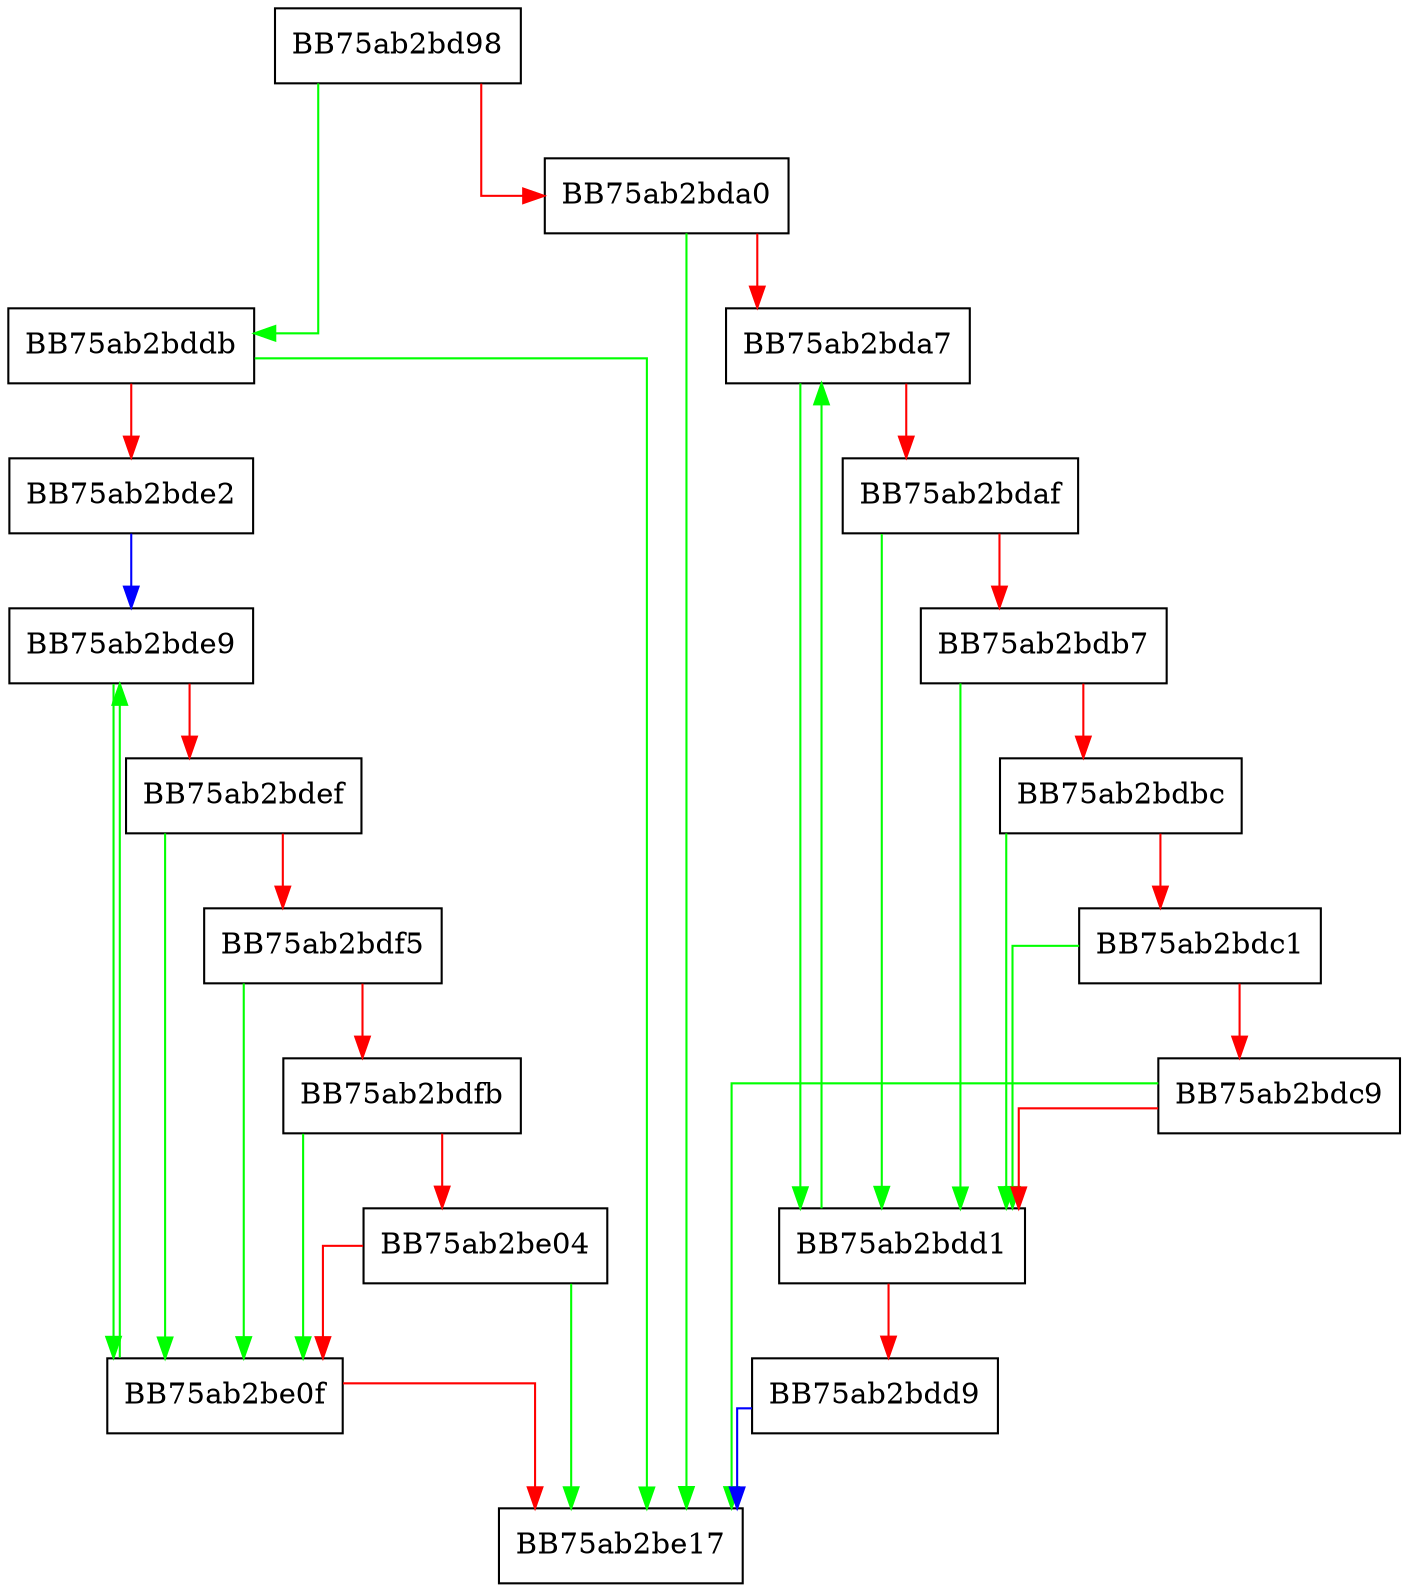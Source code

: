 digraph x86_skip_prefixes {
  node [shape="box"];
  graph [splines=ortho];
  BB75ab2bd98 -> BB75ab2bddb [color="green"];
  BB75ab2bd98 -> BB75ab2bda0 [color="red"];
  BB75ab2bda0 -> BB75ab2be17 [color="green"];
  BB75ab2bda0 -> BB75ab2bda7 [color="red"];
  BB75ab2bda7 -> BB75ab2bdd1 [color="green"];
  BB75ab2bda7 -> BB75ab2bdaf [color="red"];
  BB75ab2bdaf -> BB75ab2bdd1 [color="green"];
  BB75ab2bdaf -> BB75ab2bdb7 [color="red"];
  BB75ab2bdb7 -> BB75ab2bdd1 [color="green"];
  BB75ab2bdb7 -> BB75ab2bdbc [color="red"];
  BB75ab2bdbc -> BB75ab2bdd1 [color="green"];
  BB75ab2bdbc -> BB75ab2bdc1 [color="red"];
  BB75ab2bdc1 -> BB75ab2bdd1 [color="green"];
  BB75ab2bdc1 -> BB75ab2bdc9 [color="red"];
  BB75ab2bdc9 -> BB75ab2be17 [color="green"];
  BB75ab2bdc9 -> BB75ab2bdd1 [color="red"];
  BB75ab2bdd1 -> BB75ab2bda7 [color="green"];
  BB75ab2bdd1 -> BB75ab2bdd9 [color="red"];
  BB75ab2bdd9 -> BB75ab2be17 [color="blue"];
  BB75ab2bddb -> BB75ab2be17 [color="green"];
  BB75ab2bddb -> BB75ab2bde2 [color="red"];
  BB75ab2bde2 -> BB75ab2bde9 [color="blue"];
  BB75ab2bde9 -> BB75ab2be0f [color="green"];
  BB75ab2bde9 -> BB75ab2bdef [color="red"];
  BB75ab2bdef -> BB75ab2be0f [color="green"];
  BB75ab2bdef -> BB75ab2bdf5 [color="red"];
  BB75ab2bdf5 -> BB75ab2be0f [color="green"];
  BB75ab2bdf5 -> BB75ab2bdfb [color="red"];
  BB75ab2bdfb -> BB75ab2be0f [color="green"];
  BB75ab2bdfb -> BB75ab2be04 [color="red"];
  BB75ab2be04 -> BB75ab2be17 [color="green"];
  BB75ab2be04 -> BB75ab2be0f [color="red"];
  BB75ab2be0f -> BB75ab2bde9 [color="green"];
  BB75ab2be0f -> BB75ab2be17 [color="red"];
}
